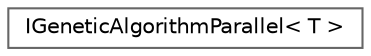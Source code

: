 digraph "Graphical Class Hierarchy"
{
 // LATEX_PDF_SIZE
  bgcolor="transparent";
  edge [fontname=Helvetica,fontsize=10,labelfontname=Helvetica,labelfontsize=10];
  node [fontname=Helvetica,fontsize=10,shape=box,height=0.2,width=0.4];
  rankdir="LR";
  Node0 [id="Node000000",label="IGeneticAlgorithmParallel\< T \>",height=0.2,width=0.4,color="grey40", fillcolor="white", style="filled",URL="$interface_i_genetic_algorithm_parallel.html",tooltip="Interface for genetic algorithm that will run in parallel."];
}

